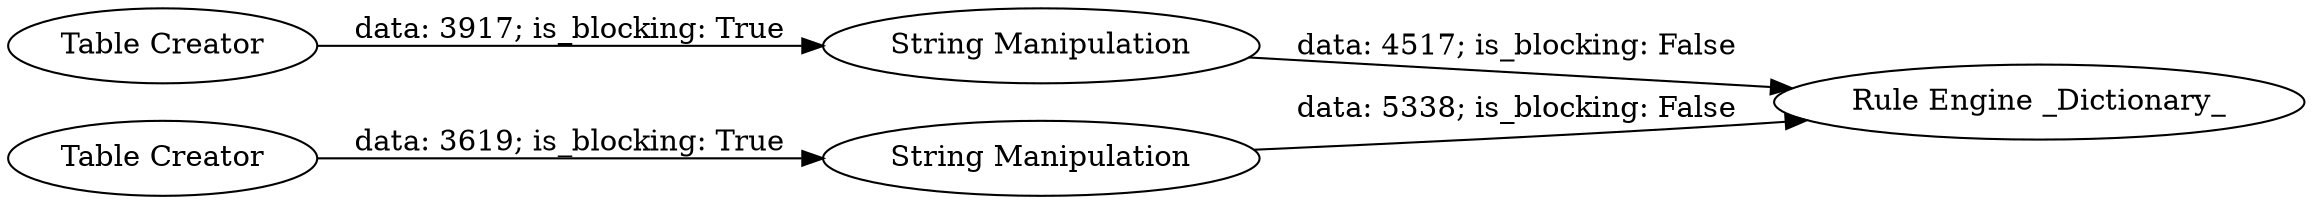 digraph {
	"-8437574809973456853_5" [label="String Manipulation"]
	"-8437574809973456853_4" [label="Rule Engine _Dictionary_"]
	"-8437574809973456853_6" [label="String Manipulation"]
	"-8437574809973456853_2" [label="Table Creator"]
	"-8437574809973456853_1" [label="Table Creator"]
	"-8437574809973456853_1" -> "-8437574809973456853_5" [label="data: 3619; is_blocking: True"]
	"-8437574809973456853_2" -> "-8437574809973456853_6" [label="data: 3917; is_blocking: True"]
	"-8437574809973456853_6" -> "-8437574809973456853_4" [label="data: 4517; is_blocking: False"]
	"-8437574809973456853_5" -> "-8437574809973456853_4" [label="data: 5338; is_blocking: False"]
	rankdir=LR
}
